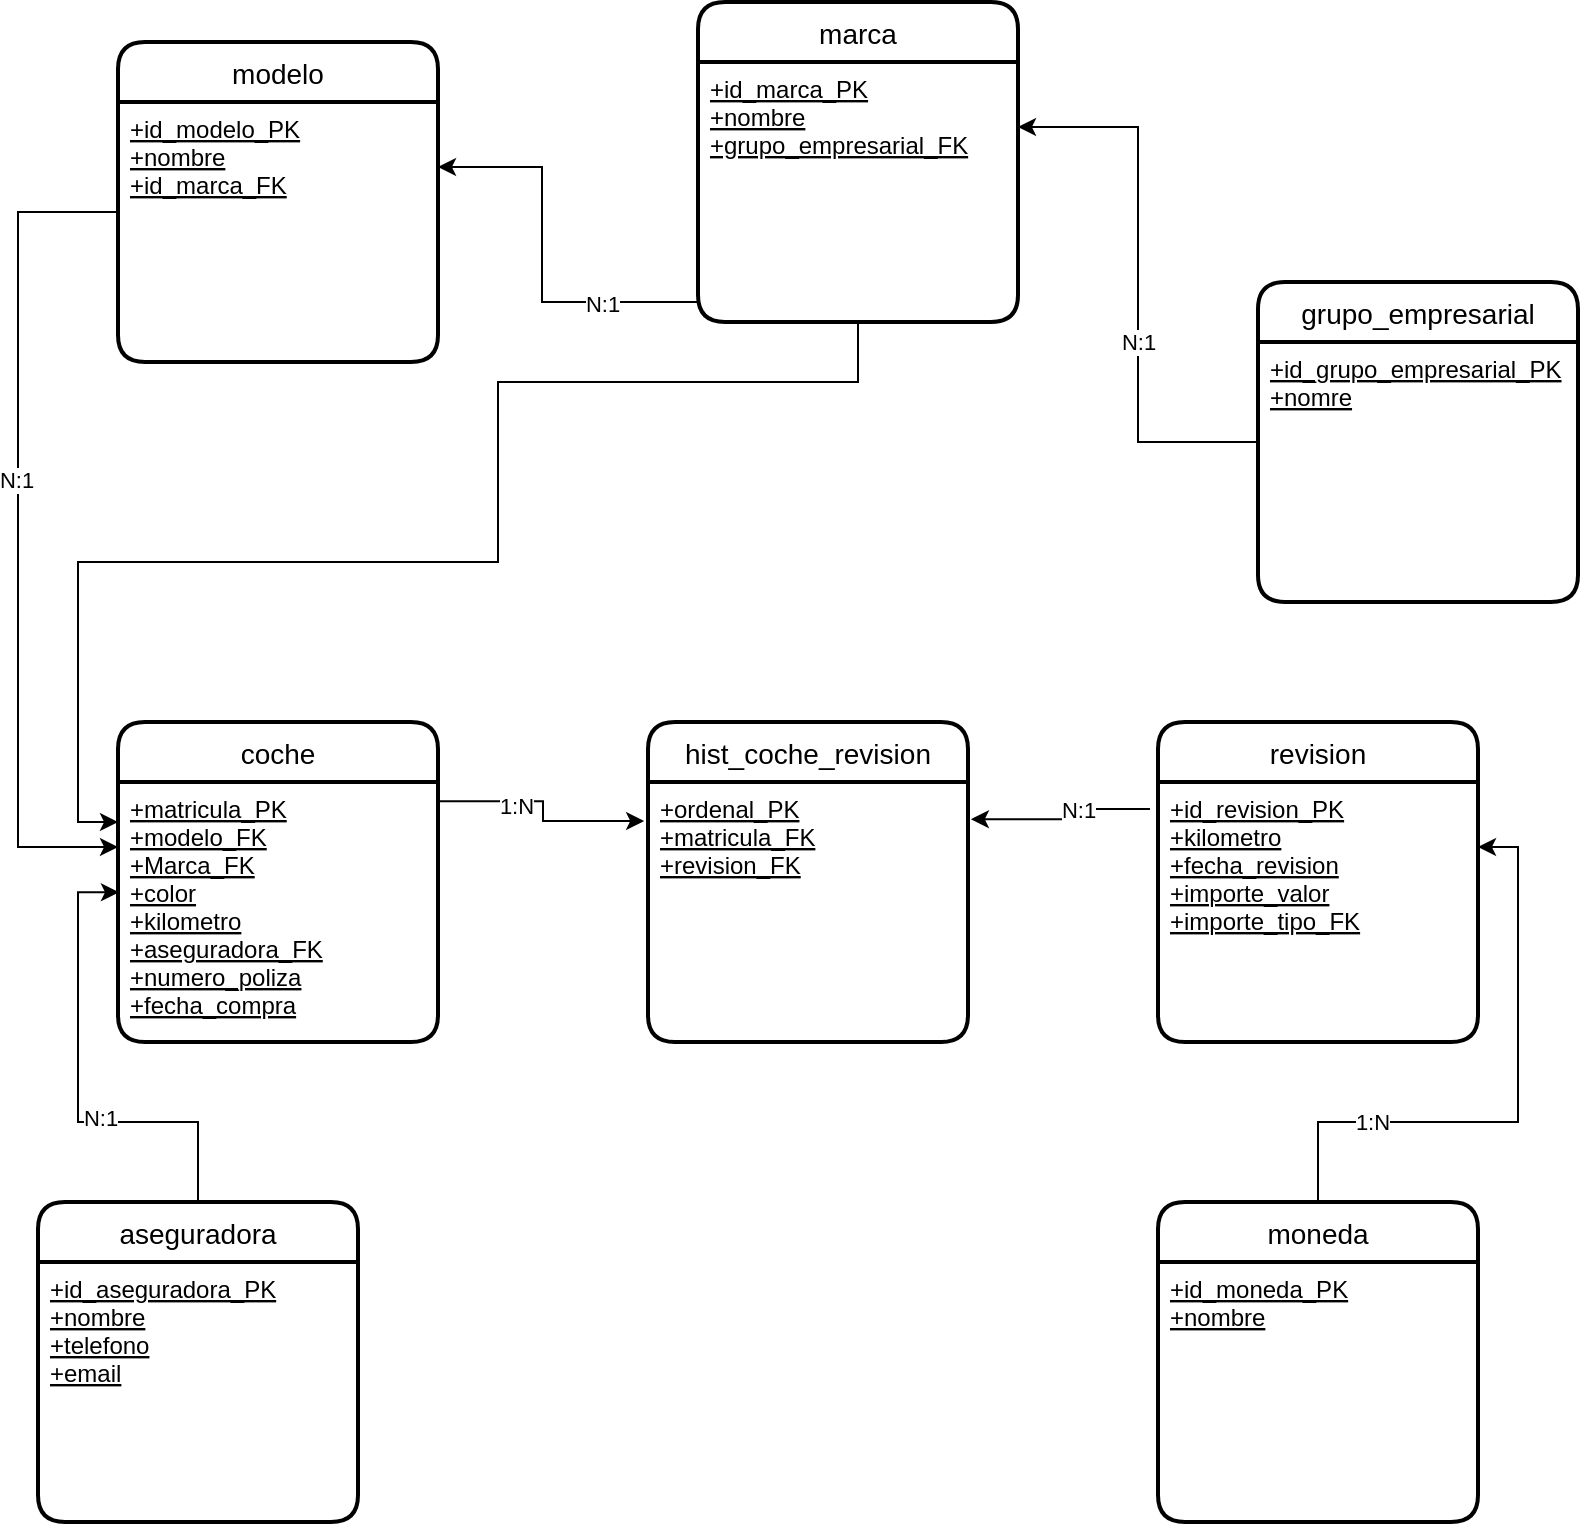 <mxfile version="20.8.22" type="google" pages="2"><diagram id="R2lEEEUBdFMjLlhIrx00" name="Modelo Conceptual"><mxGraphModel grid="1" page="1" gridSize="10" guides="1" tooltips="1" connect="1" arrows="1" fold="1" pageScale="1" pageWidth="850" pageHeight="1100" math="0" shadow="0" extFonts="Permanent Marker^https://fonts.googleapis.com/css?family=Permanent+Marker"><root><mxCell id="0"/><mxCell id="1" parent="0"/><mxCell id="bdHY-YJrwgylDRe_EfMw-21" style="edgeStyle=orthogonalEdgeStyle;rounded=0;orthogonalLoop=1;jettySize=auto;html=1;entryX=0;entryY=0.25;entryDx=0;entryDy=0;endArrow=none;endFill=0;startArrow=block;startFill=1;" edge="1" parent="1"><mxGeometry relative="1" as="geometry"><Array as="points"><mxPoint x="290" y="-220"/><mxPoint x="290" y="305"/></Array><mxPoint x="610" y="305" as="targetPoint"/></mxGeometry></mxCell><mxCell id="IZn36j1YDiBquyrco6gA-1" value="coche" style="swimlane;childLayout=stackLayout;horizontal=1;startSize=30;horizontalStack=0;rounded=1;fontSize=14;fontStyle=0;strokeWidth=2;resizeParent=0;resizeLast=1;shadow=0;dashed=0;align=center;" vertex="1" parent="1"><mxGeometry x="85" y="500" width="160" height="160" as="geometry"/></mxCell><mxCell id="IZn36j1YDiBquyrco6gA-2" value="+matricula_PK&#10;+modelo_FK&#10;+Marca_FK&#10;+color&#10;+kilometro&#10;+aseguradora_FK&#10;+numero_poliza&#10;+fecha_compra" style="align=left;strokeColor=none;fillColor=none;spacingLeft=4;fontSize=12;verticalAlign=top;resizable=0;rotatable=0;part=1;fontStyle=4" vertex="1" parent="IZn36j1YDiBquyrco6gA-1"><mxGeometry y="30" width="160" height="130" as="geometry"/></mxCell><mxCell id="IZn36j1YDiBquyrco6gA-3" value="modelo" style="swimlane;childLayout=stackLayout;horizontal=1;startSize=30;horizontalStack=0;rounded=1;fontSize=14;fontStyle=0;strokeWidth=2;resizeParent=0;resizeLast=1;shadow=0;dashed=0;align=center;" vertex="1" parent="1"><mxGeometry x="85" y="160" width="160" height="160" as="geometry"/></mxCell><mxCell id="IZn36j1YDiBquyrco6gA-4" value="+id_modelo_PK&#10;+nombre&#10;+id_marca_FK" style="align=left;strokeColor=none;fillColor=none;spacingLeft=4;fontSize=12;verticalAlign=top;resizable=0;rotatable=0;part=1;fontStyle=4" vertex="1" parent="IZn36j1YDiBquyrco6gA-3"><mxGeometry y="30" width="160" height="130" as="geometry"/></mxCell><mxCell id="IZn36j1YDiBquyrco6gA-5" value="marca" style="swimlane;childLayout=stackLayout;horizontal=1;startSize=30;horizontalStack=0;rounded=1;fontSize=14;fontStyle=0;strokeWidth=2;resizeParent=0;resizeLast=1;shadow=0;dashed=0;align=center;" vertex="1" parent="1"><mxGeometry x="375" y="140" width="160" height="160" as="geometry"/></mxCell><mxCell id="IZn36j1YDiBquyrco6gA-6" value="+id_marca_PK&#10;+nombre&#10;+grupo_empresarial_FK" style="align=left;strokeColor=none;fillColor=none;spacingLeft=4;fontSize=12;verticalAlign=top;resizable=0;rotatable=0;part=1;fontStyle=4" vertex="1" parent="IZn36j1YDiBquyrco6gA-5"><mxGeometry y="30" width="160" height="130" as="geometry"/></mxCell><mxCell id="IZn36j1YDiBquyrco6gA-35" style="edgeStyle=orthogonalEdgeStyle;rounded=0;orthogonalLoop=1;jettySize=auto;html=1;entryX=1;entryY=0.25;entryDx=0;entryDy=0;" edge="1" parent="1" source="IZn36j1YDiBquyrco6gA-7" target="IZn36j1YDiBquyrco6gA-6"><mxGeometry relative="1" as="geometry"/></mxCell><mxCell id="IZn36j1YDiBquyrco6gA-36" value="N:1" style="edgeLabel;html=1;align=center;verticalAlign=middle;resizable=0;points=[];" connectable="0" vertex="1" parent="IZn36j1YDiBquyrco6gA-35"><mxGeometry x="-0.206" relative="1" as="geometry"><mxPoint as="offset"/></mxGeometry></mxCell><mxCell id="IZn36j1YDiBquyrco6gA-7" value="grupo_empresarial" style="swimlane;childLayout=stackLayout;horizontal=1;startSize=30;horizontalStack=0;rounded=1;fontSize=14;fontStyle=0;strokeWidth=2;resizeParent=0;resizeLast=1;shadow=0;dashed=0;align=center;" vertex="1" parent="1"><mxGeometry x="655" y="280" width="160" height="160" as="geometry"/></mxCell><mxCell id="IZn36j1YDiBquyrco6gA-8" value="+id_grupo_empresarial_PK&#10;+nomre" style="align=left;strokeColor=none;fillColor=none;spacingLeft=4;fontSize=12;verticalAlign=top;resizable=0;rotatable=0;part=1;fontStyle=4" vertex="1" parent="IZn36j1YDiBquyrco6gA-7"><mxGeometry y="30" width="160" height="130" as="geometry"/></mxCell><mxCell id="IZn36j1YDiBquyrco6gA-10" value="revision" style="swimlane;childLayout=stackLayout;horizontal=1;startSize=30;horizontalStack=0;rounded=1;fontSize=14;fontStyle=0;strokeWidth=2;resizeParent=0;resizeLast=1;shadow=0;dashed=0;align=center;" vertex="1" parent="1"><mxGeometry x="605" y="500" width="160" height="160" as="geometry"/></mxCell><mxCell id="IZn36j1YDiBquyrco6gA-11" value="+id_revision_PK&#10;+kilometro&#10;+fecha_revision&#10;+importe_valor&#10;+importe_tipo_FK" style="align=left;strokeColor=none;fillColor=none;spacingLeft=4;fontSize=12;verticalAlign=top;resizable=0;rotatable=0;part=1;fontStyle=4" vertex="1" parent="IZn36j1YDiBquyrco6gA-10"><mxGeometry y="30" width="160" height="130" as="geometry"/></mxCell><mxCell id="IZn36j1YDiBquyrco6gA-15" value="hist_coche_revision" style="swimlane;childLayout=stackLayout;horizontal=1;startSize=30;horizontalStack=0;rounded=1;fontSize=14;fontStyle=0;strokeWidth=2;resizeParent=0;resizeLast=1;shadow=0;dashed=0;align=center;" vertex="1" parent="1"><mxGeometry x="350" y="500" width="160" height="160" as="geometry"/></mxCell><mxCell id="IZn36j1YDiBquyrco6gA-16" value="+ordenal_PK&#10;+matricula_FK&#10;+revision_FK" style="align=left;strokeColor=none;fillColor=none;spacingLeft=4;fontSize=12;verticalAlign=top;resizable=0;rotatable=0;part=1;fontStyle=4" vertex="1" parent="IZn36j1YDiBquyrco6gA-15"><mxGeometry y="30" width="160" height="130" as="geometry"/></mxCell><mxCell id="IZn36j1YDiBquyrco6gA-17" style="edgeStyle=orthogonalEdgeStyle;rounded=0;orthogonalLoop=1;jettySize=auto;html=1;entryX=1.009;entryY=0.143;entryDx=0;entryDy=0;entryPerimeter=0;exitX=-0.025;exitY=0.104;exitDx=0;exitDy=0;exitPerimeter=0;" edge="1" parent="1" source="IZn36j1YDiBquyrco6gA-11" target="IZn36j1YDiBquyrco6gA-16"><mxGeometry relative="1" as="geometry"/></mxCell><mxCell id="IZn36j1YDiBquyrco6gA-20" value="N:1" style="edgeLabel;html=1;align=center;verticalAlign=middle;resizable=0;points=[];" connectable="0" vertex="1" parent="IZn36j1YDiBquyrco6gA-17"><mxGeometry x="-0.24" relative="1" as="geometry"><mxPoint as="offset"/></mxGeometry></mxCell><mxCell id="IZn36j1YDiBquyrco6gA-18" style="edgeStyle=orthogonalEdgeStyle;rounded=0;orthogonalLoop=1;jettySize=auto;html=1;entryX=-0.012;entryY=0.15;entryDx=0;entryDy=0;entryPerimeter=0;exitX=1.003;exitY=0.074;exitDx=0;exitDy=0;exitPerimeter=0;" edge="1" parent="1" source="IZn36j1YDiBquyrco6gA-2" target="IZn36j1YDiBquyrco6gA-16"><mxGeometry relative="1" as="geometry"/></mxCell><mxCell id="IZn36j1YDiBquyrco6gA-19" value="1:N" style="edgeLabel;html=1;align=center;verticalAlign=middle;resizable=0;points=[];" connectable="0" vertex="1" parent="IZn36j1YDiBquyrco6gA-18"><mxGeometry x="-0.313" y="-2" relative="1" as="geometry"><mxPoint as="offset"/></mxGeometry></mxCell><mxCell id="IZn36j1YDiBquyrco6gA-25" style="edgeStyle=orthogonalEdgeStyle;rounded=0;orthogonalLoop=1;jettySize=auto;html=1;entryX=1;entryY=0.25;entryDx=0;entryDy=0;" edge="1" parent="1" source="IZn36j1YDiBquyrco6gA-23" target="IZn36j1YDiBquyrco6gA-11"><mxGeometry relative="1" as="geometry"/></mxCell><mxCell id="IZn36j1YDiBquyrco6gA-26" value="1:N" style="edgeLabel;html=1;align=center;verticalAlign=middle;resizable=0;points=[];" connectable="0" vertex="1" parent="IZn36j1YDiBquyrco6gA-25"><mxGeometry x="-0.549" relative="1" as="geometry"><mxPoint as="offset"/></mxGeometry></mxCell><mxCell id="IZn36j1YDiBquyrco6gA-23" value="moneda" style="swimlane;childLayout=stackLayout;horizontal=1;startSize=30;horizontalStack=0;rounded=1;fontSize=14;fontStyle=0;strokeWidth=2;resizeParent=0;resizeLast=1;shadow=0;dashed=0;align=center;" vertex="1" parent="1"><mxGeometry x="605" y="740" width="160" height="160" as="geometry"/></mxCell><mxCell id="IZn36j1YDiBquyrco6gA-24" value="+id_moneda_PK&#10;+nombre" style="align=left;strokeColor=none;fillColor=none;spacingLeft=4;fontSize=12;verticalAlign=top;resizable=0;rotatable=0;part=1;fontStyle=4" vertex="1" parent="IZn36j1YDiBquyrco6gA-23"><mxGeometry y="30" width="160" height="130" as="geometry"/></mxCell><mxCell id="IZn36j1YDiBquyrco6gA-29" style="edgeStyle=orthogonalEdgeStyle;rounded=0;orthogonalLoop=1;jettySize=auto;html=1;entryX=0.003;entryY=0.424;entryDx=0;entryDy=0;entryPerimeter=0;" edge="1" parent="1" source="IZn36j1YDiBquyrco6gA-27" target="IZn36j1YDiBquyrco6gA-2"><mxGeometry relative="1" as="geometry"/></mxCell><mxCell id="IZn36j1YDiBquyrco6gA-30" value="N:1" style="edgeLabel;html=1;align=center;verticalAlign=middle;resizable=0;points=[];" connectable="0" vertex="1" parent="IZn36j1YDiBquyrco6gA-29"><mxGeometry x="-0.253" y="-2" relative="1" as="geometry"><mxPoint x="-1" as="offset"/></mxGeometry></mxCell><mxCell id="IZn36j1YDiBquyrco6gA-27" value="aseguradora" style="swimlane;childLayout=stackLayout;horizontal=1;startSize=30;horizontalStack=0;rounded=1;fontSize=14;fontStyle=0;strokeWidth=2;resizeParent=0;resizeLast=1;shadow=0;dashed=0;align=center;" vertex="1" parent="1"><mxGeometry x="45" y="740" width="160" height="160" as="geometry"/></mxCell><mxCell id="IZn36j1YDiBquyrco6gA-28" value="+id_aseguradora_PK&#10;+nombre&#10;+telefono&#10;+email" style="align=left;strokeColor=none;fillColor=none;spacingLeft=4;fontSize=12;verticalAlign=top;resizable=0;rotatable=0;part=1;fontStyle=4" vertex="1" parent="IZn36j1YDiBquyrco6gA-27"><mxGeometry y="30" width="160" height="130" as="geometry"/></mxCell><mxCell id="IZn36j1YDiBquyrco6gA-31" style="edgeStyle=orthogonalEdgeStyle;rounded=0;orthogonalLoop=1;jettySize=auto;html=1;entryX=0;entryY=0.25;entryDx=0;entryDy=0;" edge="1" parent="1" source="IZn36j1YDiBquyrco6gA-4" target="IZn36j1YDiBquyrco6gA-2"><mxGeometry relative="1" as="geometry"><Array as="points"><mxPoint x="35" y="245"/><mxPoint x="35" y="563"/></Array></mxGeometry></mxCell><mxCell id="IZn36j1YDiBquyrco6gA-32" value="N:1" style="edgeLabel;html=1;align=center;verticalAlign=middle;resizable=0;points=[];" connectable="0" vertex="1" parent="IZn36j1YDiBquyrco6gA-31"><mxGeometry x="-0.119" y="-1" relative="1" as="geometry"><mxPoint as="offset"/></mxGeometry></mxCell><mxCell id="IZn36j1YDiBquyrco6gA-33" style="edgeStyle=orthogonalEdgeStyle;rounded=0;orthogonalLoop=1;jettySize=auto;html=1;" edge="1" parent="1" source="IZn36j1YDiBquyrco6gA-6"><mxGeometry relative="1" as="geometry"><mxPoint x="85" y="550" as="targetPoint"/><Array as="points"><mxPoint x="275" y="330"/><mxPoint x="275" y="420"/><mxPoint x="65" y="420"/><mxPoint x="65" y="550"/></Array></mxGeometry></mxCell><mxCell id="IZn36j1YDiBquyrco6gA-37" style="edgeStyle=orthogonalEdgeStyle;rounded=0;orthogonalLoop=1;jettySize=auto;html=1;entryX=1;entryY=0.25;entryDx=0;entryDy=0;" edge="1" parent="1" source="IZn36j1YDiBquyrco6gA-6" target="IZn36j1YDiBquyrco6gA-4"><mxGeometry relative="1" as="geometry"><Array as="points"><mxPoint x="297" y="290"/><mxPoint x="297" y="223"/></Array></mxGeometry></mxCell><mxCell id="IZn36j1YDiBquyrco6gA-38" value="N:1" style="edgeLabel;html=1;align=center;verticalAlign=middle;resizable=0;points=[];" connectable="0" vertex="1" parent="IZn36j1YDiBquyrco6gA-37"><mxGeometry x="-0.506" y="1" relative="1" as="geometry"><mxPoint x="1" as="offset"/></mxGeometry></mxCell></root></mxGraphModel></diagram><diagram id="nNZJX8RdwC6UElBR34rZ" name="Modelo ER"><mxGraphModel grid="1" page="1" gridSize="10" guides="1" tooltips="1" connect="1" arrows="1" fold="1" pageScale="1" pageWidth="850" pageHeight="1100" math="0" shadow="0"><root><mxCell id="0"/><mxCell id="1" parent="0"/><mxCell id="vmoYhArLuT0a4SxXR4l4-1" value="modelo" style="shape=table;startSize=30;container=1;collapsible=1;childLayout=tableLayout;fixedRows=1;rowLines=0;fontStyle=1;align=center;resizeLast=1;fillColor=#d5e8d4;strokeColor=#82b366;" vertex="1" parent="1"><mxGeometry x="420.11" y="-435" width="180" height="150" as="geometry"/></mxCell><mxCell id="vmoYhArLuT0a4SxXR4l4-5" value="" style="shape=tableRow;horizontal=0;startSize=0;swimlaneHead=0;swimlaneBody=0;fillColor=none;collapsible=0;dropTarget=0;points=[[0,0.5],[1,0.5]];portConstraint=eastwest;top=0;left=0;right=0;bottom=0;" vertex="1" parent="vmoYhArLuT0a4SxXR4l4-1"><mxGeometry y="30" width="180" height="30" as="geometry"/></mxCell><mxCell id="vmoYhArLuT0a4SxXR4l4-6" value="PK" style="shape=partialRectangle;connectable=0;fillColor=none;top=0;left=0;bottom=0;right=0;editable=1;overflow=hidden;fontStyle=5" vertex="1" parent="vmoYhArLuT0a4SxXR4l4-5"><mxGeometry width="30" height="30" as="geometry"><mxRectangle width="30" height="30" as="alternateBounds"/></mxGeometry></mxCell><mxCell id="vmoYhArLuT0a4SxXR4l4-7" value="id_modelo: varchar(15)" style="shape=partialRectangle;connectable=0;fillColor=none;top=0;left=0;bottom=0;right=0;align=left;spacingLeft=6;overflow=hidden;fontStyle=5" vertex="1" parent="vmoYhArLuT0a4SxXR4l4-5"><mxGeometry x="30" width="150" height="30" as="geometry"><mxRectangle width="150" height="30" as="alternateBounds"/></mxGeometry></mxCell><mxCell id="vmoYhArLuT0a4SxXR4l4-2" value="" style="shape=tableRow;horizontal=0;startSize=0;swimlaneHead=0;swimlaneBody=0;fillColor=none;collapsible=0;dropTarget=0;points=[[0,0.5],[1,0.5]];portConstraint=eastwest;top=0;left=0;right=0;bottom=1;" vertex="1" parent="vmoYhArLuT0a4SxXR4l4-1"><mxGeometry y="60" width="180" height="30" as="geometry"/></mxCell><mxCell id="vmoYhArLuT0a4SxXR4l4-3" value="FK" style="shape=partialRectangle;connectable=0;fillColor=none;top=0;left=0;bottom=0;right=0;fontStyle=1;overflow=hidden;" vertex="1" parent="vmoYhArLuT0a4SxXR4l4-2"><mxGeometry width="30" height="30" as="geometry"><mxRectangle width="30" height="30" as="alternateBounds"/></mxGeometry></mxCell><mxCell id="vmoYhArLuT0a4SxXR4l4-4" value="marca_FK: varchar(15)" style="shape=partialRectangle;connectable=0;fillColor=none;top=0;left=0;bottom=0;right=0;align=left;spacingLeft=6;fontStyle=5;overflow=hidden;" vertex="1" parent="vmoYhArLuT0a4SxXR4l4-2"><mxGeometry x="30" width="150" height="30" as="geometry"><mxRectangle width="150" height="30" as="alternateBounds"/></mxGeometry></mxCell><mxCell id="vmoYhArLuT0a4SxXR4l4-8" value="" style="shape=tableRow;horizontal=0;startSize=0;swimlaneHead=0;swimlaneBody=0;fillColor=none;collapsible=0;dropTarget=0;points=[[0,0.5],[1,0.5]];portConstraint=eastwest;top=0;left=0;right=0;bottom=0;" vertex="1" parent="vmoYhArLuT0a4SxXR4l4-1"><mxGeometry y="90" width="180" height="30" as="geometry"/></mxCell><mxCell id="vmoYhArLuT0a4SxXR4l4-9" value="" style="shape=partialRectangle;connectable=0;fillColor=none;top=0;left=0;bottom=0;right=0;editable=1;overflow=hidden;" vertex="1" parent="vmoYhArLuT0a4SxXR4l4-8"><mxGeometry width="30" height="30" as="geometry"><mxRectangle width="30" height="30" as="alternateBounds"/></mxGeometry></mxCell><mxCell id="vmoYhArLuT0a4SxXR4l4-10" value="nombre: varchar(20)" style="shape=partialRectangle;connectable=0;fillColor=none;top=0;left=0;bottom=0;right=0;align=left;spacingLeft=6;overflow=hidden;" vertex="1" parent="vmoYhArLuT0a4SxXR4l4-8"><mxGeometry x="30" width="150" height="30" as="geometry"><mxRectangle width="150" height="30" as="alternateBounds"/></mxGeometry></mxCell><mxCell id="vmoYhArLuT0a4SxXR4l4-11" value="" style="shape=tableRow;horizontal=0;startSize=0;swimlaneHead=0;swimlaneBody=0;fillColor=none;collapsible=0;dropTarget=0;points=[[0,0.5],[1,0.5]];portConstraint=eastwest;top=0;left=0;right=0;bottom=0;" vertex="1" parent="vmoYhArLuT0a4SxXR4l4-1"><mxGeometry y="120" width="180" height="30" as="geometry"/></mxCell><mxCell id="vmoYhArLuT0a4SxXR4l4-12" value="" style="shape=partialRectangle;connectable=0;fillColor=none;top=0;left=0;bottom=0;right=0;editable=1;overflow=hidden;" vertex="1" parent="vmoYhArLuT0a4SxXR4l4-11"><mxGeometry width="30" height="30" as="geometry"><mxRectangle width="30" height="30" as="alternateBounds"/></mxGeometry></mxCell><mxCell id="vmoYhArLuT0a4SxXR4l4-13" value="" style="shape=partialRectangle;connectable=0;fillColor=none;top=0;left=0;bottom=0;right=0;align=left;spacingLeft=6;overflow=hidden;" vertex="1" parent="vmoYhArLuT0a4SxXR4l4-11"><mxGeometry x="30" width="150" height="30" as="geometry"><mxRectangle width="150" height="30" as="alternateBounds"/></mxGeometry></mxCell><mxCell id="8WC6-j1dMAdjB83a-7MI-1" value="grupo_empresarial" style="shape=table;startSize=30;container=1;collapsible=1;childLayout=tableLayout;fixedRows=1;rowLines=0;fontStyle=1;align=center;resizeLast=1;fillColor=#b0e3e6;strokeColor=#0e8088;" vertex="1" parent="1"><mxGeometry x="940.11" y="-570" width="250" height="140" as="geometry"/></mxCell><mxCell id="8WC6-j1dMAdjB83a-7MI-2" value="" style="shape=tableRow;horizontal=0;startSize=0;swimlaneHead=0;swimlaneBody=0;fillColor=none;collapsible=0;dropTarget=0;points=[[0,0.5],[1,0.5]];portConstraint=eastwest;top=0;left=0;right=0;bottom=1;" vertex="1" parent="8WC6-j1dMAdjB83a-7MI-1"><mxGeometry y="30" width="250" height="30" as="geometry"/></mxCell><mxCell id="8WC6-j1dMAdjB83a-7MI-3" value="PK" style="shape=partialRectangle;connectable=0;fillColor=none;top=0;left=0;bottom=0;right=0;fontStyle=1;overflow=hidden;" vertex="1" parent="8WC6-j1dMAdjB83a-7MI-2"><mxGeometry width="30" height="30" as="geometry"><mxRectangle width="30" height="30" as="alternateBounds"/></mxGeometry></mxCell><mxCell id="8WC6-j1dMAdjB83a-7MI-4" value="id_grupo_empresarial: varchar(15)" style="shape=partialRectangle;connectable=0;fillColor=none;top=0;left=0;bottom=0;right=0;align=left;spacingLeft=6;fontStyle=5;overflow=hidden;" vertex="1" parent="8WC6-j1dMAdjB83a-7MI-2"><mxGeometry x="30" width="220" height="30" as="geometry"><mxRectangle width="220" height="30" as="alternateBounds"/></mxGeometry></mxCell><mxCell id="8WC6-j1dMAdjB83a-7MI-5" value="" style="shape=tableRow;horizontal=0;startSize=0;swimlaneHead=0;swimlaneBody=0;fillColor=none;collapsible=0;dropTarget=0;points=[[0,0.5],[1,0.5]];portConstraint=eastwest;top=0;left=0;right=0;bottom=0;" vertex="1" parent="8WC6-j1dMAdjB83a-7MI-1"><mxGeometry y="60" width="250" height="20" as="geometry"/></mxCell><mxCell id="8WC6-j1dMAdjB83a-7MI-6" value="" style="shape=partialRectangle;connectable=0;fillColor=none;top=0;left=0;bottom=0;right=0;editable=1;overflow=hidden;" vertex="1" parent="8WC6-j1dMAdjB83a-7MI-5"><mxGeometry width="30" height="20" as="geometry"><mxRectangle width="30" height="20" as="alternateBounds"/></mxGeometry></mxCell><mxCell id="8WC6-j1dMAdjB83a-7MI-7" value="nombre: varchar(20)" style="shape=partialRectangle;connectable=0;fillColor=none;top=0;left=0;bottom=0;right=0;align=left;spacingLeft=6;overflow=hidden;" vertex="1" parent="8WC6-j1dMAdjB83a-7MI-5"><mxGeometry x="30" width="220" height="20" as="geometry"><mxRectangle width="220" height="20" as="alternateBounds"/></mxGeometry></mxCell><mxCell id="8WC6-j1dMAdjB83a-7MI-8" value="" style="shape=tableRow;horizontal=0;startSize=0;swimlaneHead=0;swimlaneBody=0;fillColor=none;collapsible=0;dropTarget=0;points=[[0,0.5],[1,0.5]];portConstraint=eastwest;top=0;left=0;right=0;bottom=0;" vertex="1" parent="8WC6-j1dMAdjB83a-7MI-1"><mxGeometry y="80" width="250" height="30" as="geometry"/></mxCell><mxCell id="8WC6-j1dMAdjB83a-7MI-9" value="" style="shape=partialRectangle;connectable=0;fillColor=none;top=0;left=0;bottom=0;right=0;editable=1;overflow=hidden;" vertex="1" parent="8WC6-j1dMAdjB83a-7MI-8"><mxGeometry width="30" height="30" as="geometry"><mxRectangle width="30" height="30" as="alternateBounds"/></mxGeometry></mxCell><mxCell id="8WC6-j1dMAdjB83a-7MI-10" value="" style="shape=partialRectangle;connectable=0;fillColor=none;top=0;left=0;bottom=0;right=0;align=left;spacingLeft=6;overflow=hidden;" vertex="1" parent="8WC6-j1dMAdjB83a-7MI-8"><mxGeometry x="30" width="220" height="30" as="geometry"><mxRectangle width="220" height="30" as="alternateBounds"/></mxGeometry></mxCell><mxCell id="8WC6-j1dMAdjB83a-7MI-11" value="" style="shape=tableRow;horizontal=0;startSize=0;swimlaneHead=0;swimlaneBody=0;fillColor=none;collapsible=0;dropTarget=0;points=[[0,0.5],[1,0.5]];portConstraint=eastwest;top=0;left=0;right=0;bottom=0;" vertex="1" parent="8WC6-j1dMAdjB83a-7MI-1"><mxGeometry y="110" width="250" height="30" as="geometry"/></mxCell><mxCell id="8WC6-j1dMAdjB83a-7MI-12" value="" style="shape=partialRectangle;connectable=0;fillColor=none;top=0;left=0;bottom=0;right=0;editable=1;overflow=hidden;" vertex="1" parent="8WC6-j1dMAdjB83a-7MI-11"><mxGeometry width="30" height="30" as="geometry"><mxRectangle width="30" height="30" as="alternateBounds"/></mxGeometry></mxCell><mxCell id="8WC6-j1dMAdjB83a-7MI-13" value="" style="shape=partialRectangle;connectable=0;fillColor=none;top=0;left=0;bottom=0;right=0;align=left;spacingLeft=6;overflow=hidden;" vertex="1" parent="8WC6-j1dMAdjB83a-7MI-11"><mxGeometry x="30" width="220" height="30" as="geometry"><mxRectangle width="220" height="30" as="alternateBounds"/></mxGeometry></mxCell><mxCell id="8WC6-j1dMAdjB83a-7MI-14" value="aseguradora" style="shape=table;startSize=30;container=1;collapsible=1;childLayout=tableLayout;fixedRows=1;rowLines=0;fontStyle=1;align=center;resizeLast=1;fillColor=#ffcccc;strokeColor=#36393d;" vertex="1" parent="1"><mxGeometry x="430.11" y="210" width="220" height="180" as="geometry"/></mxCell><mxCell id="8WC6-j1dMAdjB83a-7MI-15" value="" style="shape=tableRow;horizontal=0;startSize=0;swimlaneHead=0;swimlaneBody=0;fillColor=none;collapsible=0;dropTarget=0;points=[[0,0.5],[1,0.5]];portConstraint=eastwest;top=0;left=0;right=0;bottom=1;" vertex="1" parent="8WC6-j1dMAdjB83a-7MI-14"><mxGeometry y="30" width="220" height="30" as="geometry"/></mxCell><mxCell id="8WC6-j1dMAdjB83a-7MI-16" value="PK" style="shape=partialRectangle;connectable=0;fillColor=none;top=0;left=0;bottom=0;right=0;fontStyle=1;overflow=hidden;" vertex="1" parent="8WC6-j1dMAdjB83a-7MI-15"><mxGeometry width="30" height="30" as="geometry"><mxRectangle width="30" height="30" as="alternateBounds"/></mxGeometry></mxCell><mxCell id="8WC6-j1dMAdjB83a-7MI-17" value="id_aseguradora: varchar(15)" style="shape=partialRectangle;connectable=0;fillColor=none;top=0;left=0;bottom=0;right=0;align=left;spacingLeft=6;fontStyle=5;overflow=hidden;" vertex="1" parent="8WC6-j1dMAdjB83a-7MI-15"><mxGeometry x="30" width="190" height="30" as="geometry"><mxRectangle width="190" height="30" as="alternateBounds"/></mxGeometry></mxCell><mxCell id="8WC6-j1dMAdjB83a-7MI-18" value="" style="shape=tableRow;horizontal=0;startSize=0;swimlaneHead=0;swimlaneBody=0;fillColor=none;collapsible=0;dropTarget=0;points=[[0,0.5],[1,0.5]];portConstraint=eastwest;top=0;left=0;right=0;bottom=0;" vertex="1" parent="8WC6-j1dMAdjB83a-7MI-14"><mxGeometry y="60" width="220" height="30" as="geometry"/></mxCell><mxCell id="8WC6-j1dMAdjB83a-7MI-19" value="" style="shape=partialRectangle;connectable=0;fillColor=none;top=0;left=0;bottom=0;right=0;editable=1;overflow=hidden;" vertex="1" parent="8WC6-j1dMAdjB83a-7MI-18"><mxGeometry width="30" height="30" as="geometry"><mxRectangle width="30" height="30" as="alternateBounds"/></mxGeometry></mxCell><mxCell id="8WC6-j1dMAdjB83a-7MI-20" value="nombre: varchar(30)" style="shape=partialRectangle;connectable=0;fillColor=none;top=0;left=0;bottom=0;right=0;align=left;spacingLeft=6;overflow=hidden;" vertex="1" parent="8WC6-j1dMAdjB83a-7MI-18"><mxGeometry x="30" width="190" height="30" as="geometry"><mxRectangle width="190" height="30" as="alternateBounds"/></mxGeometry></mxCell><mxCell id="8WC6-j1dMAdjB83a-7MI-40" value="" style="shape=tableRow;horizontal=0;startSize=0;swimlaneHead=0;swimlaneBody=0;fillColor=none;collapsible=0;dropTarget=0;points=[[0,0.5],[1,0.5]];portConstraint=eastwest;top=0;left=0;right=0;bottom=0;" vertex="1" parent="8WC6-j1dMAdjB83a-7MI-14"><mxGeometry y="90" width="220" height="30" as="geometry"/></mxCell><mxCell id="8WC6-j1dMAdjB83a-7MI-41" value="" style="shape=partialRectangle;connectable=0;fillColor=none;top=0;left=0;bottom=0;right=0;editable=1;overflow=hidden;" vertex="1" parent="8WC6-j1dMAdjB83a-7MI-40"><mxGeometry width="30" height="30" as="geometry"><mxRectangle width="30" height="30" as="alternateBounds"/></mxGeometry></mxCell><mxCell id="8WC6-j1dMAdjB83a-7MI-42" value="telefono: varchar(11)" style="shape=partialRectangle;connectable=0;fillColor=none;top=0;left=0;bottom=0;right=0;align=left;spacingLeft=6;overflow=hidden;" vertex="1" parent="8WC6-j1dMAdjB83a-7MI-40"><mxGeometry x="30" width="190" height="30" as="geometry"><mxRectangle width="190" height="30" as="alternateBounds"/></mxGeometry></mxCell><mxCell id="8WC6-j1dMAdjB83a-7MI-21" value="" style="shape=tableRow;horizontal=0;startSize=0;swimlaneHead=0;swimlaneBody=0;fillColor=none;collapsible=0;dropTarget=0;points=[[0,0.5],[1,0.5]];portConstraint=eastwest;top=0;left=0;right=0;bottom=0;" vertex="1" parent="8WC6-j1dMAdjB83a-7MI-14"><mxGeometry y="120" width="220" height="30" as="geometry"/></mxCell><mxCell id="8WC6-j1dMAdjB83a-7MI-22" value="" style="shape=partialRectangle;connectable=0;fillColor=none;top=0;left=0;bottom=0;right=0;editable=1;overflow=hidden;" vertex="1" parent="8WC6-j1dMAdjB83a-7MI-21"><mxGeometry width="30" height="30" as="geometry"><mxRectangle width="30" height="30" as="alternateBounds"/></mxGeometry></mxCell><mxCell id="8WC6-j1dMAdjB83a-7MI-23" value="email: varchar(20)" style="shape=partialRectangle;connectable=0;fillColor=none;top=0;left=0;bottom=0;right=0;align=left;spacingLeft=6;overflow=hidden;" vertex="1" parent="8WC6-j1dMAdjB83a-7MI-21"><mxGeometry x="30" width="190" height="30" as="geometry"><mxRectangle width="190" height="30" as="alternateBounds"/></mxGeometry></mxCell><mxCell id="8WC6-j1dMAdjB83a-7MI-24" value="" style="shape=tableRow;horizontal=0;startSize=0;swimlaneHead=0;swimlaneBody=0;fillColor=none;collapsible=0;dropTarget=0;points=[[0,0.5],[1,0.5]];portConstraint=eastwest;top=0;left=0;right=0;bottom=0;" vertex="1" parent="8WC6-j1dMAdjB83a-7MI-14"><mxGeometry y="150" width="220" height="30" as="geometry"/></mxCell><mxCell id="8WC6-j1dMAdjB83a-7MI-25" value="" style="shape=partialRectangle;connectable=0;fillColor=none;top=0;left=0;bottom=0;right=0;editable=1;overflow=hidden;" vertex="1" parent="8WC6-j1dMAdjB83a-7MI-24"><mxGeometry width="30" height="30" as="geometry"><mxRectangle width="30" height="30" as="alternateBounds"/></mxGeometry></mxCell><mxCell id="8WC6-j1dMAdjB83a-7MI-26" value="" style="shape=partialRectangle;connectable=0;fillColor=none;top=0;left=0;bottom=0;right=0;align=left;spacingLeft=6;overflow=hidden;" vertex="1" parent="8WC6-j1dMAdjB83a-7MI-24"><mxGeometry x="30" width="190" height="30" as="geometry"><mxRectangle width="190" height="30" as="alternateBounds"/></mxGeometry></mxCell><mxCell id="B3CCiIqz3U6E2ybOaSvl-2" style="edgeStyle=orthogonalEdgeStyle;rounded=0;orthogonalLoop=1;jettySize=auto;html=1;exitX=0;exitY=0.5;exitDx=0;exitDy=0;strokeWidth=2;entryX=0;entryY=0.5;entryDx=0;entryDy=0;endArrow=ERoneToMany;endFill=0;fillColor=#ffe6cc;strokeColor=#d79b00;" edge="1" parent="1" source="8WC6-j1dMAdjB83a-7MI-28" target="gTqJs9R7QgF9WcudH8fQ-5"><mxGeometry relative="1" as="geometry"><mxPoint x="1150.11" y="200" as="targetPoint"/><Array as="points"><mxPoint x="1160" y="205"/><mxPoint x="1160" y="-105"/></Array></mxGeometry></mxCell><mxCell id="8WC6-j1dMAdjB83a-7MI-27" value="moneda" style="shape=table;startSize=30;container=1;collapsible=1;childLayout=tableLayout;fixedRows=1;rowLines=0;fontStyle=1;align=center;resizeLast=1;fillColor=#ffe6cc;strokeColor=#d79b00;" vertex="1" parent="1"><mxGeometry x="1260.0" y="160" width="180" height="150" as="geometry"/></mxCell><mxCell id="8WC6-j1dMAdjB83a-7MI-28" value="" style="shape=tableRow;horizontal=0;startSize=0;swimlaneHead=0;swimlaneBody=0;fillColor=none;collapsible=0;dropTarget=0;points=[[0,0.5],[1,0.5]];portConstraint=eastwest;top=0;left=0;right=0;bottom=1;" vertex="1" parent="8WC6-j1dMAdjB83a-7MI-27"><mxGeometry y="30" width="180" height="30" as="geometry"/></mxCell><mxCell id="8WC6-j1dMAdjB83a-7MI-29" value="PK" style="shape=partialRectangle;connectable=0;fillColor=none;top=0;left=0;bottom=0;right=0;fontStyle=1;overflow=hidden;" vertex="1" parent="8WC6-j1dMAdjB83a-7MI-28"><mxGeometry width="30" height="30" as="geometry"><mxRectangle width="30" height="30" as="alternateBounds"/></mxGeometry></mxCell><mxCell id="8WC6-j1dMAdjB83a-7MI-30" value="id_moneda: varchar(15)" style="shape=partialRectangle;connectable=0;fillColor=none;top=0;left=0;bottom=0;right=0;align=left;spacingLeft=6;fontStyle=5;overflow=hidden;" vertex="1" parent="8WC6-j1dMAdjB83a-7MI-28"><mxGeometry x="30" width="150" height="30" as="geometry"><mxRectangle width="150" height="30" as="alternateBounds"/></mxGeometry></mxCell><mxCell id="8WC6-j1dMAdjB83a-7MI-31" value="" style="shape=tableRow;horizontal=0;startSize=0;swimlaneHead=0;swimlaneBody=0;fillColor=none;collapsible=0;dropTarget=0;points=[[0,0.5],[1,0.5]];portConstraint=eastwest;top=0;left=0;right=0;bottom=0;" vertex="1" parent="8WC6-j1dMAdjB83a-7MI-27"><mxGeometry y="60" width="180" height="30" as="geometry"/></mxCell><mxCell id="8WC6-j1dMAdjB83a-7MI-32" value="" style="shape=partialRectangle;connectable=0;fillColor=none;top=0;left=0;bottom=0;right=0;editable=1;overflow=hidden;" vertex="1" parent="8WC6-j1dMAdjB83a-7MI-31"><mxGeometry width="30" height="30" as="geometry"><mxRectangle width="30" height="30" as="alternateBounds"/></mxGeometry></mxCell><mxCell id="8WC6-j1dMAdjB83a-7MI-33" value="nombre: varchar(10)" style="shape=partialRectangle;connectable=0;fillColor=none;top=0;left=0;bottom=0;right=0;align=left;spacingLeft=6;overflow=hidden;" vertex="1" parent="8WC6-j1dMAdjB83a-7MI-31"><mxGeometry x="30" width="150" height="30" as="geometry"><mxRectangle width="150" height="30" as="alternateBounds"/></mxGeometry></mxCell><mxCell id="8WC6-j1dMAdjB83a-7MI-34" value="" style="shape=tableRow;horizontal=0;startSize=0;swimlaneHead=0;swimlaneBody=0;fillColor=none;collapsible=0;dropTarget=0;points=[[0,0.5],[1,0.5]];portConstraint=eastwest;top=0;left=0;right=0;bottom=0;" vertex="1" parent="8WC6-j1dMAdjB83a-7MI-27"><mxGeometry y="90" width="180" height="30" as="geometry"/></mxCell><mxCell id="8WC6-j1dMAdjB83a-7MI-35" value="" style="shape=partialRectangle;connectable=0;fillColor=none;top=0;left=0;bottom=0;right=0;editable=1;overflow=hidden;" vertex="1" parent="8WC6-j1dMAdjB83a-7MI-34"><mxGeometry width="30" height="30" as="geometry"><mxRectangle width="30" height="30" as="alternateBounds"/></mxGeometry></mxCell><mxCell id="8WC6-j1dMAdjB83a-7MI-36" value="" style="shape=partialRectangle;connectable=0;fillColor=none;top=0;left=0;bottom=0;right=0;align=left;spacingLeft=6;overflow=hidden;" vertex="1" parent="8WC6-j1dMAdjB83a-7MI-34"><mxGeometry x="30" width="150" height="30" as="geometry"><mxRectangle width="150" height="30" as="alternateBounds"/></mxGeometry></mxCell><mxCell id="8WC6-j1dMAdjB83a-7MI-37" value="" style="shape=tableRow;horizontal=0;startSize=0;swimlaneHead=0;swimlaneBody=0;fillColor=none;collapsible=0;dropTarget=0;points=[[0,0.5],[1,0.5]];portConstraint=eastwest;top=0;left=0;right=0;bottom=0;" vertex="1" parent="8WC6-j1dMAdjB83a-7MI-27"><mxGeometry y="120" width="180" height="30" as="geometry"/></mxCell><mxCell id="8WC6-j1dMAdjB83a-7MI-38" value="" style="shape=partialRectangle;connectable=0;fillColor=none;top=0;left=0;bottom=0;right=0;editable=1;overflow=hidden;" vertex="1" parent="8WC6-j1dMAdjB83a-7MI-37"><mxGeometry width="30" height="30" as="geometry"><mxRectangle width="30" height="30" as="alternateBounds"/></mxGeometry></mxCell><mxCell id="8WC6-j1dMAdjB83a-7MI-39" value="" style="shape=partialRectangle;connectable=0;fillColor=none;top=0;left=0;bottom=0;right=0;align=left;spacingLeft=6;overflow=hidden;" vertex="1" parent="8WC6-j1dMAdjB83a-7MI-37"><mxGeometry x="30" width="150" height="30" as="geometry"><mxRectangle width="150" height="30" as="alternateBounds"/></mxGeometry></mxCell><mxCell id="KnXNg9zujMJ_uqPXcR54-23" value="coche" style="shape=table;startSize=30;container=1;collapsible=1;childLayout=tableLayout;fixedRows=1;rowLines=0;fontStyle=1;align=center;resizeLast=1;fillColor=#dae8fc;strokeColor=#6c8ebf;" vertex="1" parent="1"><mxGeometry x="357.11" y="-130" width="260" height="270" as="geometry"/></mxCell><mxCell id="KnXNg9zujMJ_uqPXcR54-24" value="" style="shape=tableRow;horizontal=0;startSize=0;swimlaneHead=0;swimlaneBody=0;fillColor=none;collapsible=0;dropTarget=0;points=[[0,0.5],[1,0.5]];portConstraint=eastwest;top=0;left=0;right=0;bottom=0;" vertex="1" parent="KnXNg9zujMJ_uqPXcR54-23"><mxGeometry y="30" width="260" height="30" as="geometry"/></mxCell><mxCell id="KnXNg9zujMJ_uqPXcR54-25" value="PK" style="shape=partialRectangle;connectable=0;fillColor=none;top=0;left=0;bottom=0;right=0;fontStyle=1;overflow=hidden;" vertex="1" parent="KnXNg9zujMJ_uqPXcR54-24"><mxGeometry width="60" height="30" as="geometry"><mxRectangle width="60" height="30" as="alternateBounds"/></mxGeometry></mxCell><mxCell id="KnXNg9zujMJ_uqPXcR54-26" value="matricula: varchar(15)" style="shape=partialRectangle;connectable=0;fillColor=none;top=0;left=0;bottom=0;right=0;align=left;spacingLeft=6;fontStyle=5;overflow=hidden;" vertex="1" parent="KnXNg9zujMJ_uqPXcR54-24"><mxGeometry x="60" width="200" height="30" as="geometry"><mxRectangle width="200" height="30" as="alternateBounds"/></mxGeometry></mxCell><mxCell id="KnXNg9zujMJ_uqPXcR54-30" value="" style="shape=tableRow;horizontal=0;startSize=0;swimlaneHead=0;swimlaneBody=0;fillColor=none;collapsible=0;dropTarget=0;points=[[0,0.5],[1,0.5]];portConstraint=eastwest;top=0;left=0;right=0;bottom=0;" vertex="1" parent="KnXNg9zujMJ_uqPXcR54-23"><mxGeometry y="60" width="260" height="30" as="geometry"/></mxCell><mxCell id="KnXNg9zujMJ_uqPXcR54-31" value="FK1" style="shape=partialRectangle;connectable=0;fillColor=none;top=0;left=0;bottom=0;right=0;editable=1;overflow=hidden;fontStyle=1" vertex="1" parent="KnXNg9zujMJ_uqPXcR54-30"><mxGeometry width="60" height="30" as="geometry"><mxRectangle width="60" height="30" as="alternateBounds"/></mxGeometry></mxCell><mxCell id="KnXNg9zujMJ_uqPXcR54-32" value="modelo_FK: varchar(15)" style="shape=partialRectangle;connectable=0;fillColor=none;top=0;left=0;bottom=0;right=0;align=left;spacingLeft=6;overflow=hidden;fontStyle=5" vertex="1" parent="KnXNg9zujMJ_uqPXcR54-30"><mxGeometry x="60" width="200" height="30" as="geometry"><mxRectangle width="200" height="30" as="alternateBounds"/></mxGeometry></mxCell><mxCell id="KnXNg9zujMJ_uqPXcR54-33" value="" style="shape=tableRow;horizontal=0;startSize=0;swimlaneHead=0;swimlaneBody=0;fillColor=none;collapsible=0;dropTarget=0;points=[[0,0.5],[1,0.5]];portConstraint=eastwest;top=0;left=0;right=0;bottom=0;" vertex="1" parent="KnXNg9zujMJ_uqPXcR54-23"><mxGeometry y="90" width="260" height="30" as="geometry"/></mxCell><mxCell id="KnXNg9zujMJ_uqPXcR54-34" value="FK2" style="shape=partialRectangle;connectable=0;fillColor=none;top=0;left=0;bottom=0;right=0;editable=1;overflow=hidden;fontStyle=1" vertex="1" parent="KnXNg9zujMJ_uqPXcR54-33"><mxGeometry width="60" height="30" as="geometry"><mxRectangle width="60" height="30" as="alternateBounds"/></mxGeometry></mxCell><mxCell id="KnXNg9zujMJ_uqPXcR54-35" value="marca_FK: varchar(15)" style="shape=partialRectangle;connectable=0;fillColor=none;top=0;left=0;bottom=0;right=0;align=left;spacingLeft=6;overflow=hidden;fontStyle=5" vertex="1" parent="KnXNg9zujMJ_uqPXcR54-33"><mxGeometry x="60" width="200" height="30" as="geometry"><mxRectangle width="200" height="30" as="alternateBounds"/></mxGeometry></mxCell><mxCell id="KnXNg9zujMJ_uqPXcR54-27" value="" style="shape=tableRow;horizontal=0;startSize=0;swimlaneHead=0;swimlaneBody=0;fillColor=none;collapsible=0;dropTarget=0;points=[[0,0.5],[1,0.5]];portConstraint=eastwest;top=0;left=0;right=0;bottom=1;" vertex="1" parent="KnXNg9zujMJ_uqPXcR54-23"><mxGeometry y="120" width="260" height="30" as="geometry"/></mxCell><mxCell id="KnXNg9zujMJ_uqPXcR54-28" value="FK3" style="shape=partialRectangle;connectable=0;fillColor=none;top=0;left=0;bottom=0;right=0;fontStyle=1;overflow=hidden;" vertex="1" parent="KnXNg9zujMJ_uqPXcR54-27"><mxGeometry width="60" height="30" as="geometry"><mxRectangle width="60" height="30" as="alternateBounds"/></mxGeometry></mxCell><mxCell id="KnXNg9zujMJ_uqPXcR54-29" value="aseguradora_FK: varchar(15)" style="shape=partialRectangle;connectable=0;fillColor=none;top=0;left=0;bottom=0;right=0;align=left;spacingLeft=6;fontStyle=5;overflow=hidden;" vertex="1" parent="KnXNg9zujMJ_uqPXcR54-27"><mxGeometry x="60" width="200" height="30" as="geometry"><mxRectangle width="200" height="30" as="alternateBounds"/></mxGeometry></mxCell><mxCell id="Dgs7WRT5rdBcnA8nFOnt-4" value="" style="shape=tableRow;horizontal=0;startSize=0;swimlaneHead=0;swimlaneBody=0;fillColor=none;collapsible=0;dropTarget=0;points=[[0,0.5],[1,0.5]];portConstraint=eastwest;top=0;left=0;right=0;bottom=0;" vertex="1" parent="KnXNg9zujMJ_uqPXcR54-23"><mxGeometry y="150" width="260" height="30" as="geometry"/></mxCell><mxCell id="Dgs7WRT5rdBcnA8nFOnt-5" value="" style="shape=partialRectangle;connectable=0;fillColor=none;top=0;left=0;bottom=0;right=0;editable=1;overflow=hidden;" vertex="1" parent="Dgs7WRT5rdBcnA8nFOnt-4"><mxGeometry width="60" height="30" as="geometry"><mxRectangle width="60" height="30" as="alternateBounds"/></mxGeometry></mxCell><mxCell id="Dgs7WRT5rdBcnA8nFOnt-6" value="color: varchar(10)" style="shape=partialRectangle;connectable=0;fillColor=none;top=0;left=0;bottom=0;right=0;align=left;spacingLeft=6;overflow=hidden;" vertex="1" parent="Dgs7WRT5rdBcnA8nFOnt-4"><mxGeometry x="60" width="200" height="30" as="geometry"><mxRectangle width="200" height="30" as="alternateBounds"/></mxGeometry></mxCell><mxCell id="7thfWrJdO9Ezx8W2ApDJ-1" value="" style="shape=tableRow;horizontal=0;startSize=0;swimlaneHead=0;swimlaneBody=0;fillColor=none;collapsible=0;dropTarget=0;points=[[0,0.5],[1,0.5]];portConstraint=eastwest;top=0;left=0;right=0;bottom=0;" vertex="1" parent="KnXNg9zujMJ_uqPXcR54-23"><mxGeometry y="180" width="260" height="30" as="geometry"/></mxCell><mxCell id="7thfWrJdO9Ezx8W2ApDJ-2" value="" style="shape=partialRectangle;connectable=0;fillColor=none;top=0;left=0;bottom=0;right=0;editable=1;overflow=hidden;" vertex="1" parent="7thfWrJdO9Ezx8W2ApDJ-1"><mxGeometry width="60" height="30" as="geometry"><mxRectangle width="60" height="30" as="alternateBounds"/></mxGeometry></mxCell><mxCell id="7thfWrJdO9Ezx8W2ApDJ-3" value="kilometro: integer" style="shape=partialRectangle;connectable=0;fillColor=none;top=0;left=0;bottom=0;right=0;align=left;spacingLeft=6;overflow=hidden;" vertex="1" parent="7thfWrJdO9Ezx8W2ApDJ-1"><mxGeometry x="60" width="200" height="30" as="geometry"><mxRectangle width="200" height="30" as="alternateBounds"/></mxGeometry></mxCell><mxCell id="7thfWrJdO9Ezx8W2ApDJ-4" value="" style="shape=tableRow;horizontal=0;startSize=0;swimlaneHead=0;swimlaneBody=0;fillColor=none;collapsible=0;dropTarget=0;points=[[0,0.5],[1,0.5]];portConstraint=eastwest;top=0;left=0;right=0;bottom=0;" vertex="1" parent="KnXNg9zujMJ_uqPXcR54-23"><mxGeometry y="210" width="260" height="30" as="geometry"/></mxCell><mxCell id="7thfWrJdO9Ezx8W2ApDJ-5" value="" style="shape=partialRectangle;connectable=0;fillColor=none;top=0;left=0;bottom=0;right=0;editable=1;overflow=hidden;" vertex="1" parent="7thfWrJdO9Ezx8W2ApDJ-4"><mxGeometry width="60" height="30" as="geometry"><mxRectangle width="60" height="30" as="alternateBounds"/></mxGeometry></mxCell><mxCell id="7thfWrJdO9Ezx8W2ApDJ-6" value="num_poliza: varchar(30)" style="shape=partialRectangle;connectable=0;fillColor=none;top=0;left=0;bottom=0;right=0;align=left;spacingLeft=6;overflow=hidden;" vertex="1" parent="7thfWrJdO9Ezx8W2ApDJ-4"><mxGeometry x="60" width="200" height="30" as="geometry"><mxRectangle width="200" height="30" as="alternateBounds"/></mxGeometry></mxCell><mxCell id="7thfWrJdO9Ezx8W2ApDJ-7" value="" style="shape=tableRow;horizontal=0;startSize=0;swimlaneHead=0;swimlaneBody=0;fillColor=none;collapsible=0;dropTarget=0;points=[[0,0.5],[1,0.5]];portConstraint=eastwest;top=0;left=0;right=0;bottom=0;" vertex="1" parent="KnXNg9zujMJ_uqPXcR54-23"><mxGeometry y="240" width="260" height="30" as="geometry"/></mxCell><mxCell id="7thfWrJdO9Ezx8W2ApDJ-8" value="" style="shape=partialRectangle;connectable=0;fillColor=none;top=0;left=0;bottom=0;right=0;editable=1;overflow=hidden;" vertex="1" parent="7thfWrJdO9Ezx8W2ApDJ-7"><mxGeometry width="60" height="30" as="geometry"><mxRectangle width="60" height="30" as="alternateBounds"/></mxGeometry></mxCell><mxCell id="7thfWrJdO9Ezx8W2ApDJ-9" value="fecha_compra: date" style="shape=partialRectangle;connectable=0;fillColor=none;top=0;left=0;bottom=0;right=0;align=left;spacingLeft=6;overflow=hidden;" vertex="1" parent="7thfWrJdO9Ezx8W2ApDJ-7"><mxGeometry x="60" width="200" height="30" as="geometry"><mxRectangle width="200" height="30" as="alternateBounds"/></mxGeometry></mxCell><mxCell id="gTqJs9R7QgF9WcudH8fQ-1" value="revision" style="shape=table;startSize=30;container=1;collapsible=1;childLayout=tableLayout;fixedRows=1;rowLines=0;fontStyle=1;align=center;resizeLast=1;strokeColor=#6F0000;fillColor=#a20025;fontColor=#ffffff;" vertex="1" parent="1"><mxGeometry x="1210.11" y="-180" width="260" height="330" as="geometry"/></mxCell><mxCell id="gTqJs9R7QgF9WcudH8fQ-2" value="" style="shape=tableRow;horizontal=0;startSize=0;swimlaneHead=0;swimlaneBody=0;fillColor=none;collapsible=0;dropTarget=0;points=[[0,0.5],[1,0.5]];portConstraint=eastwest;top=0;left=0;right=0;bottom=0;" vertex="1" parent="gTqJs9R7QgF9WcudH8fQ-1"><mxGeometry y="30" width="260" height="30" as="geometry"/></mxCell><mxCell id="gTqJs9R7QgF9WcudH8fQ-3" value="PK" style="shape=partialRectangle;connectable=0;fillColor=none;top=0;left=0;bottom=0;right=0;fontStyle=1;overflow=hidden;" vertex="1" parent="gTqJs9R7QgF9WcudH8fQ-2"><mxGeometry width="60" height="30" as="geometry"><mxRectangle width="60" height="30" as="alternateBounds"/></mxGeometry></mxCell><mxCell id="gTqJs9R7QgF9WcudH8fQ-4" value="id_revision: varchar(15)" style="shape=partialRectangle;connectable=0;fillColor=none;top=0;left=0;bottom=0;right=0;align=left;spacingLeft=6;fontStyle=5;overflow=hidden;" vertex="1" parent="gTqJs9R7QgF9WcudH8fQ-2"><mxGeometry x="60" width="200" height="30" as="geometry"><mxRectangle width="200" height="30" as="alternateBounds"/></mxGeometry></mxCell><mxCell id="gTqJs9R7QgF9WcudH8fQ-5" value="" style="shape=tableRow;horizontal=0;startSize=0;swimlaneHead=0;swimlaneBody=0;fillColor=none;collapsible=0;dropTarget=0;points=[[0,0.5],[1,0.5]];portConstraint=eastwest;top=0;left=0;right=0;bottom=0;" vertex="1" parent="gTqJs9R7QgF9WcudH8fQ-1"><mxGeometry y="60" width="260" height="30" as="geometry"/></mxCell><mxCell id="gTqJs9R7QgF9WcudH8fQ-6" value="FK1" style="shape=partialRectangle;connectable=0;fillColor=none;top=0;left=0;bottom=0;right=0;editable=1;overflow=hidden;fontStyle=1" vertex="1" parent="gTqJs9R7QgF9WcudH8fQ-5"><mxGeometry width="60" height="30" as="geometry"><mxRectangle width="60" height="30" as="alternateBounds"/></mxGeometry></mxCell><mxCell id="gTqJs9R7QgF9WcudH8fQ-7" value="importe_tipo_FK: varchar(15)" style="shape=partialRectangle;connectable=0;fillColor=none;top=0;left=0;bottom=0;right=0;align=left;spacingLeft=6;overflow=hidden;fontStyle=5" vertex="1" parent="gTqJs9R7QgF9WcudH8fQ-5"><mxGeometry x="60" width="200" height="30" as="geometry"><mxRectangle width="200" height="30" as="alternateBounds"/></mxGeometry></mxCell><mxCell id="gTqJs9R7QgF9WcudH8fQ-11" value="" style="shape=tableRow;horizontal=0;startSize=0;swimlaneHead=0;swimlaneBody=0;fillColor=none;collapsible=0;dropTarget=0;points=[[0,0.5],[1,0.5]];portConstraint=eastwest;top=0;left=0;right=0;bottom=1;" vertex="1" parent="gTqJs9R7QgF9WcudH8fQ-1"><mxGeometry y="90" width="260" height="30" as="geometry"/></mxCell><mxCell id="gTqJs9R7QgF9WcudH8fQ-12" value="" style="shape=partialRectangle;connectable=0;fillColor=none;top=0;left=0;bottom=0;right=0;fontStyle=1;overflow=hidden;" vertex="1" parent="gTqJs9R7QgF9WcudH8fQ-11"><mxGeometry width="60" height="30" as="geometry"><mxRectangle width="60" height="30" as="alternateBounds"/></mxGeometry></mxCell><mxCell id="gTqJs9R7QgF9WcudH8fQ-13" value="" style="shape=partialRectangle;connectable=0;fillColor=none;top=0;left=0;bottom=0;right=0;align=left;spacingLeft=6;fontStyle=5;overflow=hidden;" vertex="1" parent="gTqJs9R7QgF9WcudH8fQ-11"><mxGeometry x="60" width="200" height="30" as="geometry"><mxRectangle width="200" height="30" as="alternateBounds"/></mxGeometry></mxCell><mxCell id="gTqJs9R7QgF9WcudH8fQ-8" value="" style="shape=tableRow;horizontal=0;startSize=0;swimlaneHead=0;swimlaneBody=0;fillColor=none;collapsible=0;dropTarget=0;points=[[0,0.5],[1,0.5]];portConstraint=eastwest;top=0;left=0;right=0;bottom=0;" vertex="1" parent="gTqJs9R7QgF9WcudH8fQ-1"><mxGeometry y="120" width="260" height="30" as="geometry"/></mxCell><mxCell id="gTqJs9R7QgF9WcudH8fQ-9" value="" style="shape=partialRectangle;connectable=0;fillColor=none;top=0;left=0;bottom=0;right=0;editable=1;overflow=hidden;fontStyle=1" vertex="1" parent="gTqJs9R7QgF9WcudH8fQ-8"><mxGeometry width="60" height="30" as="geometry"><mxRectangle width="60" height="30" as="alternateBounds"/></mxGeometry></mxCell><mxCell id="gTqJs9R7QgF9WcudH8fQ-10" value="kilometro: integer" style="shape=partialRectangle;connectable=0;fillColor=none;top=0;left=0;bottom=0;right=0;align=left;spacingLeft=6;overflow=hidden;fontStyle=0" vertex="1" parent="gTqJs9R7QgF9WcudH8fQ-8"><mxGeometry x="60" width="200" height="30" as="geometry"><mxRectangle width="200" height="30" as="alternateBounds"/></mxGeometry></mxCell><mxCell id="gTqJs9R7QgF9WcudH8fQ-14" value="" style="shape=tableRow;horizontal=0;startSize=0;swimlaneHead=0;swimlaneBody=0;fillColor=none;collapsible=0;dropTarget=0;points=[[0,0.5],[1,0.5]];portConstraint=eastwest;top=0;left=0;right=0;bottom=0;" vertex="1" parent="gTqJs9R7QgF9WcudH8fQ-1"><mxGeometry y="150" width="260" height="30" as="geometry"/></mxCell><mxCell id="gTqJs9R7QgF9WcudH8fQ-15" value="" style="shape=partialRectangle;connectable=0;fillColor=none;top=0;left=0;bottom=0;right=0;editable=1;overflow=hidden;" vertex="1" parent="gTqJs9R7QgF9WcudH8fQ-14"><mxGeometry width="60" height="30" as="geometry"><mxRectangle width="60" height="30" as="alternateBounds"/></mxGeometry></mxCell><mxCell id="gTqJs9R7QgF9WcudH8fQ-16" value="fecha_revision: date" style="shape=partialRectangle;connectable=0;fillColor=none;top=0;left=0;bottom=0;right=0;align=left;spacingLeft=6;overflow=hidden;" vertex="1" parent="gTqJs9R7QgF9WcudH8fQ-14"><mxGeometry x="60" width="200" height="30" as="geometry"><mxRectangle width="200" height="30" as="alternateBounds"/></mxGeometry></mxCell><mxCell id="NZ5E5vS6uy6UO4xVAMbg-26" value="" style="shape=tableRow;horizontal=0;startSize=0;swimlaneHead=0;swimlaneBody=0;fillColor=none;collapsible=0;dropTarget=0;points=[[0,0.5],[1,0.5]];portConstraint=eastwest;top=0;left=0;right=0;bottom=0;" vertex="1" parent="gTqJs9R7QgF9WcudH8fQ-1"><mxGeometry y="180" width="260" height="30" as="geometry"/></mxCell><mxCell id="NZ5E5vS6uy6UO4xVAMbg-27" value="" style="shape=partialRectangle;connectable=0;fillColor=none;top=0;left=0;bottom=0;right=0;editable=1;overflow=hidden;" vertex="1" parent="NZ5E5vS6uy6UO4xVAMbg-26"><mxGeometry width="60" height="30" as="geometry"><mxRectangle width="60" height="30" as="alternateBounds"/></mxGeometry></mxCell><mxCell id="NZ5E5vS6uy6UO4xVAMbg-28" value="importe_valor: integer" style="shape=partialRectangle;connectable=0;fillColor=none;top=0;left=0;bottom=0;right=0;align=left;spacingLeft=6;overflow=hidden;" vertex="1" parent="NZ5E5vS6uy6UO4xVAMbg-26"><mxGeometry x="60" width="200" height="30" as="geometry"><mxRectangle width="200" height="30" as="alternateBounds"/></mxGeometry></mxCell><mxCell id="NZ5E5vS6uy6UO4xVAMbg-29" value="" style="shape=tableRow;horizontal=0;startSize=0;swimlaneHead=0;swimlaneBody=0;fillColor=none;collapsible=0;dropTarget=0;points=[[0,0.5],[1,0.5]];portConstraint=eastwest;top=0;left=0;right=0;bottom=0;" vertex="1" parent="gTqJs9R7QgF9WcudH8fQ-1"><mxGeometry y="210" width="260" height="30" as="geometry"/></mxCell><mxCell id="NZ5E5vS6uy6UO4xVAMbg-30" value="" style="shape=partialRectangle;connectable=0;fillColor=none;top=0;left=0;bottom=0;right=0;editable=1;overflow=hidden;" vertex="1" parent="NZ5E5vS6uy6UO4xVAMbg-29"><mxGeometry width="60" height="30" as="geometry"><mxRectangle width="60" height="30" as="alternateBounds"/></mxGeometry></mxCell><mxCell id="NZ5E5vS6uy6UO4xVAMbg-31" value="" style="shape=partialRectangle;connectable=0;fillColor=none;top=0;left=0;bottom=0;right=0;align=left;spacingLeft=6;overflow=hidden;" vertex="1" parent="NZ5E5vS6uy6UO4xVAMbg-29"><mxGeometry x="60" width="200" height="30" as="geometry"><mxRectangle width="200" height="30" as="alternateBounds"/></mxGeometry></mxCell><mxCell id="gTqJs9R7QgF9WcudH8fQ-17" value="" style="shape=tableRow;horizontal=0;startSize=0;swimlaneHead=0;swimlaneBody=0;fillColor=none;collapsible=0;dropTarget=0;points=[[0,0.5],[1,0.5]];portConstraint=eastwest;top=0;left=0;right=0;bottom=0;" vertex="1" parent="gTqJs9R7QgF9WcudH8fQ-1"><mxGeometry y="240" width="260" height="30" as="geometry"/></mxCell><mxCell id="gTqJs9R7QgF9WcudH8fQ-18" value="" style="shape=partialRectangle;connectable=0;fillColor=none;top=0;left=0;bottom=0;right=0;editable=1;overflow=hidden;" vertex="1" parent="gTqJs9R7QgF9WcudH8fQ-17"><mxGeometry width="60" height="30" as="geometry"><mxRectangle width="60" height="30" as="alternateBounds"/></mxGeometry></mxCell><mxCell id="gTqJs9R7QgF9WcudH8fQ-19" value="" style="shape=partialRectangle;connectable=0;fillColor=none;top=0;left=0;bottom=0;right=0;align=left;spacingLeft=6;overflow=hidden;" vertex="1" parent="gTqJs9R7QgF9WcudH8fQ-17"><mxGeometry x="60" width="200" height="30" as="geometry"><mxRectangle width="200" height="30" as="alternateBounds"/></mxGeometry></mxCell><mxCell id="gTqJs9R7QgF9WcudH8fQ-20" value="" style="shape=tableRow;horizontal=0;startSize=0;swimlaneHead=0;swimlaneBody=0;fillColor=none;collapsible=0;dropTarget=0;points=[[0,0.5],[1,0.5]];portConstraint=eastwest;top=0;left=0;right=0;bottom=0;" vertex="1" parent="gTqJs9R7QgF9WcudH8fQ-1"><mxGeometry y="270" width="260" height="30" as="geometry"/></mxCell><mxCell id="gTqJs9R7QgF9WcudH8fQ-21" value="" style="shape=partialRectangle;connectable=0;fillColor=none;top=0;left=0;bottom=0;right=0;editable=1;overflow=hidden;" vertex="1" parent="gTqJs9R7QgF9WcudH8fQ-20"><mxGeometry width="60" height="30" as="geometry"><mxRectangle width="60" height="30" as="alternateBounds"/></mxGeometry></mxCell><mxCell id="gTqJs9R7QgF9WcudH8fQ-22" value="" style="shape=partialRectangle;connectable=0;fillColor=none;top=0;left=0;bottom=0;right=0;align=left;spacingLeft=6;overflow=hidden;" vertex="1" parent="gTqJs9R7QgF9WcudH8fQ-20"><mxGeometry x="60" width="200" height="30" as="geometry"><mxRectangle width="200" height="30" as="alternateBounds"/></mxGeometry></mxCell><mxCell id="gTqJs9R7QgF9WcudH8fQ-23" value="" style="shape=tableRow;horizontal=0;startSize=0;swimlaneHead=0;swimlaneBody=0;fillColor=none;collapsible=0;dropTarget=0;points=[[0,0.5],[1,0.5]];portConstraint=eastwest;top=0;left=0;right=0;bottom=0;" vertex="1" parent="gTqJs9R7QgF9WcudH8fQ-1"><mxGeometry y="300" width="260" height="30" as="geometry"/></mxCell><mxCell id="gTqJs9R7QgF9WcudH8fQ-24" value="" style="shape=partialRectangle;connectable=0;fillColor=none;top=0;left=0;bottom=0;right=0;editable=1;overflow=hidden;" vertex="1" parent="gTqJs9R7QgF9WcudH8fQ-23"><mxGeometry width="60" height="30" as="geometry"><mxRectangle width="60" height="30" as="alternateBounds"/></mxGeometry></mxCell><mxCell id="gTqJs9R7QgF9WcudH8fQ-25" value="" style="shape=partialRectangle;connectable=0;fillColor=none;top=0;left=0;bottom=0;right=0;align=left;spacingLeft=6;overflow=hidden;" vertex="1" parent="gTqJs9R7QgF9WcudH8fQ-23"><mxGeometry x="60" width="200" height="30" as="geometry"><mxRectangle width="200" height="30" as="alternateBounds"/></mxGeometry></mxCell><mxCell id="4IyTKi3O-Wy8PpLK6CZq-1" value="historia_coche_revision" style="shape=table;startSize=30;container=1;collapsible=1;childLayout=tableLayout;fixedRows=1;rowLines=0;fontStyle=1;align=center;resizeLast=1;fillColor=#e6d0de;gradientColor=#d5739d;strokeColor=#996185;" vertex="1" parent="1"><mxGeometry x="790.11" y="-190" width="279.89" height="270" as="geometry"/></mxCell><mxCell id="4IyTKi3O-Wy8PpLK6CZq-2" value="" style="shape=tableRow;horizontal=0;startSize=0;swimlaneHead=0;swimlaneBody=0;fillColor=none;collapsible=0;dropTarget=0;points=[[0,0.5],[1,0.5]];portConstraint=eastwest;top=0;left=0;right=0;bottom=0;" vertex="1" parent="4IyTKi3O-Wy8PpLK6CZq-1"><mxGeometry y="30" width="279.89" height="30" as="geometry"/></mxCell><mxCell id="4IyTKi3O-Wy8PpLK6CZq-3" value="PK" style="shape=partialRectangle;connectable=0;fillColor=none;top=0;left=0;bottom=0;right=0;fontStyle=1;overflow=hidden;" vertex="1" parent="4IyTKi3O-Wy8PpLK6CZq-2"><mxGeometry width="60" height="30" as="geometry"><mxRectangle width="60" height="30" as="alternateBounds"/></mxGeometry></mxCell><mxCell id="4IyTKi3O-Wy8PpLK6CZq-4" value="id_historia_revision: varchar(15)" style="shape=partialRectangle;connectable=0;fillColor=none;top=0;left=0;bottom=0;right=0;align=left;spacingLeft=6;fontStyle=5;overflow=hidden;" vertex="1" parent="4IyTKi3O-Wy8PpLK6CZq-2"><mxGeometry x="60" width="219.89" height="30" as="geometry"><mxRectangle width="219.89" height="30" as="alternateBounds"/></mxGeometry></mxCell><mxCell id="4IyTKi3O-Wy8PpLK6CZq-5" value="" style="shape=tableRow;horizontal=0;startSize=0;swimlaneHead=0;swimlaneBody=0;fillColor=none;collapsible=0;dropTarget=0;points=[[0,0.5],[1,0.5]];portConstraint=eastwest;top=0;left=0;right=0;bottom=0;" vertex="1" parent="4IyTKi3O-Wy8PpLK6CZq-1"><mxGeometry y="60" width="279.89" height="30" as="geometry"/></mxCell><mxCell id="4IyTKi3O-Wy8PpLK6CZq-6" value="FK1" style="shape=partialRectangle;connectable=0;fillColor=none;top=0;left=0;bottom=0;right=0;editable=1;overflow=hidden;fontStyle=1" vertex="1" parent="4IyTKi3O-Wy8PpLK6CZq-5"><mxGeometry width="60" height="30" as="geometry"><mxRectangle width="60" height="30" as="alternateBounds"/></mxGeometry></mxCell><mxCell id="4IyTKi3O-Wy8PpLK6CZq-7" value="matricula_revision_FK: varchar(15)" style="shape=partialRectangle;connectable=0;fillColor=none;top=0;left=0;bottom=0;right=0;align=left;spacingLeft=6;overflow=hidden;fontStyle=5" vertex="1" parent="4IyTKi3O-Wy8PpLK6CZq-5"><mxGeometry x="60" width="219.89" height="30" as="geometry"><mxRectangle width="219.89" height="30" as="alternateBounds"/></mxGeometry></mxCell><mxCell id="4IyTKi3O-Wy8PpLK6CZq-8" value="" style="shape=tableRow;horizontal=0;startSize=0;swimlaneHead=0;swimlaneBody=0;fillColor=none;collapsible=0;dropTarget=0;points=[[0,0.5],[1,0.5]];portConstraint=eastwest;top=0;left=0;right=0;bottom=0;" vertex="1" parent="4IyTKi3O-Wy8PpLK6CZq-1"><mxGeometry y="90" width="279.89" height="30" as="geometry"/></mxCell><mxCell id="4IyTKi3O-Wy8PpLK6CZq-9" value="FK2" style="shape=partialRectangle;connectable=0;fillColor=none;top=0;left=0;bottom=0;right=0;editable=1;overflow=hidden;fontStyle=1" vertex="1" parent="4IyTKi3O-Wy8PpLK6CZq-8"><mxGeometry width="60" height="30" as="geometry"><mxRectangle width="60" height="30" as="alternateBounds"/></mxGeometry></mxCell><mxCell id="4IyTKi3O-Wy8PpLK6CZq-10" value="revision_historia_FK: varchar(15)" style="shape=partialRectangle;connectable=0;fillColor=none;top=0;left=0;bottom=0;right=0;align=left;spacingLeft=6;overflow=hidden;fontStyle=5" vertex="1" parent="4IyTKi3O-Wy8PpLK6CZq-8"><mxGeometry x="60" width="219.89" height="30" as="geometry"><mxRectangle width="219.89" height="30" as="alternateBounds"/></mxGeometry></mxCell><mxCell id="4IyTKi3O-Wy8PpLK6CZq-11" value="" style="shape=tableRow;horizontal=0;startSize=0;swimlaneHead=0;swimlaneBody=0;fillColor=none;collapsible=0;dropTarget=0;points=[[0,0.5],[1,0.5]];portConstraint=eastwest;top=0;left=0;right=0;bottom=1;" vertex="1" parent="4IyTKi3O-Wy8PpLK6CZq-1"><mxGeometry y="120" width="279.89" height="30" as="geometry"/></mxCell><mxCell id="4IyTKi3O-Wy8PpLK6CZq-12" value="" style="shape=partialRectangle;connectable=0;fillColor=none;top=0;left=0;bottom=0;right=0;fontStyle=1;overflow=hidden;" vertex="1" parent="4IyTKi3O-Wy8PpLK6CZq-11"><mxGeometry width="60" height="30" as="geometry"><mxRectangle width="60" height="30" as="alternateBounds"/></mxGeometry></mxCell><mxCell id="4IyTKi3O-Wy8PpLK6CZq-13" value="" style="shape=partialRectangle;connectable=0;fillColor=none;top=0;left=0;bottom=0;right=0;align=left;spacingLeft=6;fontStyle=5;overflow=hidden;" vertex="1" parent="4IyTKi3O-Wy8PpLK6CZq-11"><mxGeometry x="60" width="219.89" height="30" as="geometry"><mxRectangle width="219.89" height="30" as="alternateBounds"/></mxGeometry></mxCell><mxCell id="4IyTKi3O-Wy8PpLK6CZq-14" value="" style="shape=tableRow;horizontal=0;startSize=0;swimlaneHead=0;swimlaneBody=0;fillColor=none;collapsible=0;dropTarget=0;points=[[0,0.5],[1,0.5]];portConstraint=eastwest;top=0;left=0;right=0;bottom=0;" vertex="1" parent="4IyTKi3O-Wy8PpLK6CZq-1"><mxGeometry y="150" width="279.89" height="30" as="geometry"/></mxCell><mxCell id="4IyTKi3O-Wy8PpLK6CZq-15" value="" style="shape=partialRectangle;connectable=0;fillColor=none;top=0;left=0;bottom=0;right=0;editable=1;overflow=hidden;" vertex="1" parent="4IyTKi3O-Wy8PpLK6CZq-14"><mxGeometry width="60" height="30" as="geometry"><mxRectangle width="60" height="30" as="alternateBounds"/></mxGeometry></mxCell><mxCell id="4IyTKi3O-Wy8PpLK6CZq-16" value="" style="shape=partialRectangle;connectable=0;fillColor=none;top=0;left=0;bottom=0;right=0;align=left;spacingLeft=6;overflow=hidden;" vertex="1" parent="4IyTKi3O-Wy8PpLK6CZq-14"><mxGeometry x="60" width="219.89" height="30" as="geometry"><mxRectangle width="219.89" height="30" as="alternateBounds"/></mxGeometry></mxCell><mxCell id="4IyTKi3O-Wy8PpLK6CZq-17" value="" style="shape=tableRow;horizontal=0;startSize=0;swimlaneHead=0;swimlaneBody=0;fillColor=none;collapsible=0;dropTarget=0;points=[[0,0.5],[1,0.5]];portConstraint=eastwest;top=0;left=0;right=0;bottom=0;" vertex="1" parent="4IyTKi3O-Wy8PpLK6CZq-1"><mxGeometry y="180" width="279.89" height="30" as="geometry"/></mxCell><mxCell id="4IyTKi3O-Wy8PpLK6CZq-18" value="" style="shape=partialRectangle;connectable=0;fillColor=none;top=0;left=0;bottom=0;right=0;editable=1;overflow=hidden;" vertex="1" parent="4IyTKi3O-Wy8PpLK6CZq-17"><mxGeometry width="60" height="30" as="geometry"><mxRectangle width="60" height="30" as="alternateBounds"/></mxGeometry></mxCell><mxCell id="4IyTKi3O-Wy8PpLK6CZq-19" value="" style="shape=partialRectangle;connectable=0;fillColor=none;top=0;left=0;bottom=0;right=0;align=left;spacingLeft=6;overflow=hidden;" vertex="1" parent="4IyTKi3O-Wy8PpLK6CZq-17"><mxGeometry x="60" width="219.89" height="30" as="geometry"><mxRectangle width="219.89" height="30" as="alternateBounds"/></mxGeometry></mxCell><mxCell id="4IyTKi3O-Wy8PpLK6CZq-20" value="" style="shape=tableRow;horizontal=0;startSize=0;swimlaneHead=0;swimlaneBody=0;fillColor=none;collapsible=0;dropTarget=0;points=[[0,0.5],[1,0.5]];portConstraint=eastwest;top=0;left=0;right=0;bottom=0;" vertex="1" parent="4IyTKi3O-Wy8PpLK6CZq-1"><mxGeometry y="210" width="279.89" height="30" as="geometry"/></mxCell><mxCell id="4IyTKi3O-Wy8PpLK6CZq-21" value="" style="shape=partialRectangle;connectable=0;fillColor=none;top=0;left=0;bottom=0;right=0;editable=1;overflow=hidden;" vertex="1" parent="4IyTKi3O-Wy8PpLK6CZq-20"><mxGeometry width="60" height="30" as="geometry"><mxRectangle width="60" height="30" as="alternateBounds"/></mxGeometry></mxCell><mxCell id="4IyTKi3O-Wy8PpLK6CZq-22" value="" style="shape=partialRectangle;connectable=0;fillColor=none;top=0;left=0;bottom=0;right=0;align=left;spacingLeft=6;overflow=hidden;" vertex="1" parent="4IyTKi3O-Wy8PpLK6CZq-20"><mxGeometry x="60" width="219.89" height="30" as="geometry"><mxRectangle width="219.89" height="30" as="alternateBounds"/></mxGeometry></mxCell><mxCell id="4IyTKi3O-Wy8PpLK6CZq-23" value="" style="shape=tableRow;horizontal=0;startSize=0;swimlaneHead=0;swimlaneBody=0;fillColor=none;collapsible=0;dropTarget=0;points=[[0,0.5],[1,0.5]];portConstraint=eastwest;top=0;left=0;right=0;bottom=0;" vertex="1" parent="4IyTKi3O-Wy8PpLK6CZq-1"><mxGeometry y="240" width="279.89" height="30" as="geometry"/></mxCell><mxCell id="4IyTKi3O-Wy8PpLK6CZq-24" value="" style="shape=partialRectangle;connectable=0;fillColor=none;top=0;left=0;bottom=0;right=0;editable=1;overflow=hidden;" vertex="1" parent="4IyTKi3O-Wy8PpLK6CZq-23"><mxGeometry width="60" height="30" as="geometry"><mxRectangle width="60" height="30" as="alternateBounds"/></mxGeometry></mxCell><mxCell id="4IyTKi3O-Wy8PpLK6CZq-25" value="" style="shape=partialRectangle;connectable=0;fillColor=none;top=0;left=0;bottom=0;right=0;align=left;spacingLeft=6;overflow=hidden;" vertex="1" parent="4IyTKi3O-Wy8PpLK6CZq-23"><mxGeometry x="60" width="219.89" height="30" as="geometry"><mxRectangle width="219.89" height="30" as="alternateBounds"/></mxGeometry></mxCell><mxCell id="4oaT8g3qrW6NsSxAKRkv-1" value="" style="edgeStyle=orthogonalEdgeStyle;fontSize=12;html=1;endArrow=ERoneToMany;rounded=0;exitX=1;exitY=0.5;exitDx=0;exitDy=0;entryX=0;entryY=0.5;entryDx=0;entryDy=0;fillColor=#dae8fc;strokeColor=#6c8ebf;strokeWidth=2;" edge="1" parent="1" source="KnXNg9zujMJ_uqPXcR54-24" target="4IyTKi3O-Wy8PpLK6CZq-5"><mxGeometry width="100" height="100" relative="1" as="geometry"><mxPoint x="670.11" y="70" as="sourcePoint"/><mxPoint x="770.11" y="-30" as="targetPoint"/></mxGeometry></mxCell><mxCell id="4oaT8g3qrW6NsSxAKRkv-2" value="" style="edgeStyle=orthogonalEdgeStyle;fontSize=12;html=1;endArrow=ERoneToMany;rounded=0;exitX=0;exitY=0.5;exitDx=0;exitDy=0;entryX=1;entryY=0.5;entryDx=0;entryDy=0;strokeWidth=2;fillColor=#a20025;strokeColor=#6F0000;" edge="1" parent="1" source="gTqJs9R7QgF9WcudH8fQ-2" target="4IyTKi3O-Wy8PpLK6CZq-8"><mxGeometry width="100" height="100" relative="1" as="geometry"><mxPoint x="670.11" y="70" as="sourcePoint"/><mxPoint x="770.11" y="-30" as="targetPoint"/></mxGeometry></mxCell><mxCell id="U99PKgkiTQlFb6ONNyKp-2" value="" style="fontSize=12;html=1;endArrow=ERoneToMany;rounded=0;edgeStyle=orthogonalEdgeStyle;entryX=0;entryY=0.5;entryDx=0;entryDy=0;exitX=0;exitY=0.5;exitDx=0;exitDy=0;strokeWidth=2;fillColor=#d5e8d4;strokeColor=#82b366;" edge="1" parent="1" source="vmoYhArLuT0a4SxXR4l4-5" target="KnXNg9zujMJ_uqPXcR54-30"><mxGeometry width="100" height="100" relative="1" as="geometry"><mxPoint x="340.11" y="-390" as="sourcePoint"/><mxPoint x="260.11" y="-50" as="targetPoint"/><Array as="points"><mxPoint x="280.11" y="-390"/><mxPoint x="280.11" y="-55"/></Array></mxGeometry></mxCell><mxCell id="FMiHyNVDTXD6qyAZ-Ay9-1" value="marca" style="shape=table;startSize=30;container=1;collapsible=1;childLayout=tableLayout;fixedRows=1;rowLines=0;fontStyle=1;align=center;resizeLast=1;fillColor=#f8cecc;strokeColor=#b85450;" vertex="1" parent="1"><mxGeometry x="420.11" y="-680" width="260" height="150" as="geometry"/></mxCell><mxCell id="FMiHyNVDTXD6qyAZ-Ay9-5" value="" style="shape=tableRow;horizontal=0;startSize=0;swimlaneHead=0;swimlaneBody=0;fillColor=none;collapsible=0;dropTarget=0;points=[[0,0.5],[1,0.5]];portConstraint=eastwest;top=0;left=0;right=0;bottom=0;" vertex="1" parent="FMiHyNVDTXD6qyAZ-Ay9-1"><mxGeometry y="30" width="260" height="30" as="geometry"/></mxCell><mxCell id="FMiHyNVDTXD6qyAZ-Ay9-6" value="PK" style="shape=partialRectangle;connectable=0;fillColor=none;top=0;left=0;bottom=0;right=0;editable=1;overflow=hidden;fontStyle=5" vertex="1" parent="FMiHyNVDTXD6qyAZ-Ay9-5"><mxGeometry width="30" height="30" as="geometry"><mxRectangle width="30" height="30" as="alternateBounds"/></mxGeometry></mxCell><mxCell id="FMiHyNVDTXD6qyAZ-Ay9-7" value="id_marca: varchar(15)" style="shape=partialRectangle;connectable=0;fillColor=none;top=0;left=0;bottom=0;right=0;align=left;spacingLeft=6;overflow=hidden;fontStyle=5" vertex="1" parent="FMiHyNVDTXD6qyAZ-Ay9-5"><mxGeometry x="30" width="230" height="30" as="geometry"><mxRectangle width="230" height="30" as="alternateBounds"/></mxGeometry></mxCell><mxCell id="FMiHyNVDTXD6qyAZ-Ay9-2" value="" style="shape=tableRow;horizontal=0;startSize=0;swimlaneHead=0;swimlaneBody=0;fillColor=none;collapsible=0;dropTarget=0;points=[[0,0.5],[1,0.5]];portConstraint=eastwest;top=0;left=0;right=0;bottom=1;" vertex="1" parent="FMiHyNVDTXD6qyAZ-Ay9-1"><mxGeometry y="60" width="260" height="30" as="geometry"/></mxCell><mxCell id="FMiHyNVDTXD6qyAZ-Ay9-3" value="FK" style="shape=partialRectangle;connectable=0;fillColor=none;top=0;left=0;bottom=0;right=0;fontStyle=1;overflow=hidden;" vertex="1" parent="FMiHyNVDTXD6qyAZ-Ay9-2"><mxGeometry width="30" height="30" as="geometry"><mxRectangle width="30" height="30" as="alternateBounds"/></mxGeometry></mxCell><mxCell id="FMiHyNVDTXD6qyAZ-Ay9-4" value="grupo_empresarial_FK: varchar(15)" style="shape=partialRectangle;connectable=0;fillColor=none;top=0;left=0;bottom=0;right=0;align=left;spacingLeft=6;fontStyle=5;overflow=hidden;" vertex="1" parent="FMiHyNVDTXD6qyAZ-Ay9-2"><mxGeometry x="30" width="230" height="30" as="geometry"><mxRectangle width="230" height="30" as="alternateBounds"/></mxGeometry></mxCell><mxCell id="FMiHyNVDTXD6qyAZ-Ay9-8" value="" style="shape=tableRow;horizontal=0;startSize=0;swimlaneHead=0;swimlaneBody=0;fillColor=none;collapsible=0;dropTarget=0;points=[[0,0.5],[1,0.5]];portConstraint=eastwest;top=0;left=0;right=0;bottom=0;" vertex="1" parent="FMiHyNVDTXD6qyAZ-Ay9-1"><mxGeometry y="90" width="260" height="30" as="geometry"/></mxCell><mxCell id="FMiHyNVDTXD6qyAZ-Ay9-9" value="" style="shape=partialRectangle;connectable=0;fillColor=none;top=0;left=0;bottom=0;right=0;editable=1;overflow=hidden;" vertex="1" parent="FMiHyNVDTXD6qyAZ-Ay9-8"><mxGeometry width="30" height="30" as="geometry"><mxRectangle width="30" height="30" as="alternateBounds"/></mxGeometry></mxCell><mxCell id="FMiHyNVDTXD6qyAZ-Ay9-10" value="nombre: varchar(20)" style="shape=partialRectangle;connectable=0;fillColor=none;top=0;left=0;bottom=0;right=0;align=left;spacingLeft=6;overflow=hidden;" vertex="1" parent="FMiHyNVDTXD6qyAZ-Ay9-8"><mxGeometry x="30" width="230" height="30" as="geometry"><mxRectangle width="230" height="30" as="alternateBounds"/></mxGeometry></mxCell><mxCell id="FMiHyNVDTXD6qyAZ-Ay9-11" value="" style="shape=tableRow;horizontal=0;startSize=0;swimlaneHead=0;swimlaneBody=0;fillColor=none;collapsible=0;dropTarget=0;points=[[0,0.5],[1,0.5]];portConstraint=eastwest;top=0;left=0;right=0;bottom=0;" vertex="1" parent="FMiHyNVDTXD6qyAZ-Ay9-1"><mxGeometry y="120" width="260" height="30" as="geometry"/></mxCell><mxCell id="FMiHyNVDTXD6qyAZ-Ay9-12" value="" style="shape=partialRectangle;connectable=0;fillColor=none;top=0;left=0;bottom=0;right=0;editable=1;overflow=hidden;" vertex="1" parent="FMiHyNVDTXD6qyAZ-Ay9-11"><mxGeometry width="30" height="30" as="geometry"><mxRectangle width="30" height="30" as="alternateBounds"/></mxGeometry></mxCell><mxCell id="FMiHyNVDTXD6qyAZ-Ay9-13" value="" style="shape=partialRectangle;connectable=0;fillColor=none;top=0;left=0;bottom=0;right=0;align=left;spacingLeft=6;overflow=hidden;" vertex="1" parent="FMiHyNVDTXD6qyAZ-Ay9-11"><mxGeometry x="30" width="230" height="30" as="geometry"><mxRectangle width="230" height="30" as="alternateBounds"/></mxGeometry></mxCell><mxCell id="FMiHyNVDTXD6qyAZ-Ay9-14" value="" style="edgeStyle=orthogonalEdgeStyle;fontSize=12;html=1;endArrow=ERoneToMany;rounded=0;exitX=0;exitY=0.5;exitDx=0;exitDy=0;entryX=0;entryY=0.5;entryDx=0;entryDy=0;fillColor=#f8cecc;strokeColor=#b85450;strokeWidth=2;" edge="1" parent="1" source="FMiHyNVDTXD6qyAZ-Ay9-2" target="KnXNg9zujMJ_uqPXcR54-33"><mxGeometry width="100" height="100" relative="1" as="geometry"><mxPoint x="550.11" y="-390" as="sourcePoint"/><mxPoint x="260.11" y="-410" as="targetPoint"/><Array as="points"><mxPoint x="260.11" y="-605"/><mxPoint x="260.11" y="-25"/></Array></mxGeometry></mxCell><mxCell id="w0I7nsXFjn1L3KW-S6U--1" value="" style="fontSize=12;html=1;endArrow=ERoneToMany;rounded=0;edgeStyle=orthogonalEdgeStyle;fillColor=#f8cecc;strokeColor=#b85450;strokeWidth=2;" edge="1" parent="1"><mxGeometry width="100" height="100" relative="1" as="geometry"><mxPoint x="420.11" y="-640" as="sourcePoint"/><mxPoint x="420.11" y="-355" as="targetPoint"/><Array as="points"><mxPoint x="420.11" y="-640"/><mxPoint x="300.11" y="-640"/><mxPoint x="300.11" y="-355"/></Array></mxGeometry></mxCell><mxCell id="owMN7o1ioCEg21efVs_4-1" value="" style="edgeStyle=orthogonalEdgeStyle;fontSize=12;html=1;endArrow=ERoneToMany;rounded=0;strokeWidth=2;exitX=0;exitY=0.5;exitDx=0;exitDy=0;entryX=1;entryY=0.5;entryDx=0;entryDy=0;fillColor=#b0e3e6;strokeColor=#0e8088;" edge="1" parent="1" source="8WC6-j1dMAdjB83a-7MI-2" target="FMiHyNVDTXD6qyAZ-Ay9-2"><mxGeometry width="100" height="100" relative="1" as="geometry"><mxPoint x="810.11" y="-420" as="sourcePoint"/><mxPoint x="910.11" y="-520" as="targetPoint"/></mxGeometry></mxCell><mxCell id="B3CCiIqz3U6E2ybOaSvl-1" value="" style="edgeStyle=orthogonalEdgeStyle;fontSize=12;html=1;endArrow=ERoneToMany;rounded=0;strokeWidth=2;entryX=0;entryY=0.5;entryDx=0;entryDy=0;exitX=0;exitY=0.5;exitDx=0;exitDy=0;fillColor=#ffcccc;strokeColor=#F19C99;" edge="1" parent="1" source="8WC6-j1dMAdjB83a-7MI-15" target="KnXNg9zujMJ_uqPXcR54-27"><mxGeometry width="100" height="100" relative="1" as="geometry"><mxPoint x="660.11" y="300" as="sourcePoint"/><mxPoint x="760.11" y="200" as="targetPoint"/><Array as="points"><mxPoint x="260.11" y="255"/><mxPoint x="260.11" y="5"/></Array></mxGeometry></mxCell></root></mxGraphModel></diagram></mxfile>